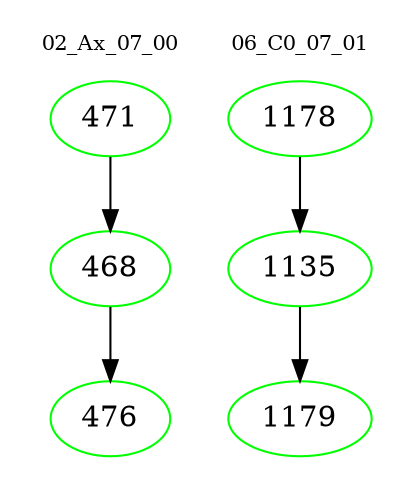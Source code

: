 digraph{
subgraph cluster_0 {
color = white
label = "02_Ax_07_00";
fontsize=10;
T0_471 [label="471", color="green"]
T0_471 -> T0_468 [color="black"]
T0_468 [label="468", color="green"]
T0_468 -> T0_476 [color="black"]
T0_476 [label="476", color="green"]
}
subgraph cluster_1 {
color = white
label = "06_C0_07_01";
fontsize=10;
T1_1178 [label="1178", color="green"]
T1_1178 -> T1_1135 [color="black"]
T1_1135 [label="1135", color="green"]
T1_1135 -> T1_1179 [color="black"]
T1_1179 [label="1179", color="green"]
}
}
